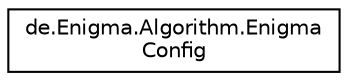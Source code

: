 digraph "Grafische Darstellung der Klassenhierarchie"
{
  edge [fontname="Helvetica",fontsize="10",labelfontname="Helvetica",labelfontsize="10"];
  node [fontname="Helvetica",fontsize="10",shape=record];
  rankdir="LR";
  Node0 [label="de.Enigma.Algorithm.Enigma\lConfig",height=0.2,width=0.4,color="black", fillcolor="white", style="filled",URL="$classde_1_1_enigma_1_1_algorithm_1_1_enigma_config.html",tooltip="Klasse, welche essenziell für die Verschlüsselung ist. "];
}
